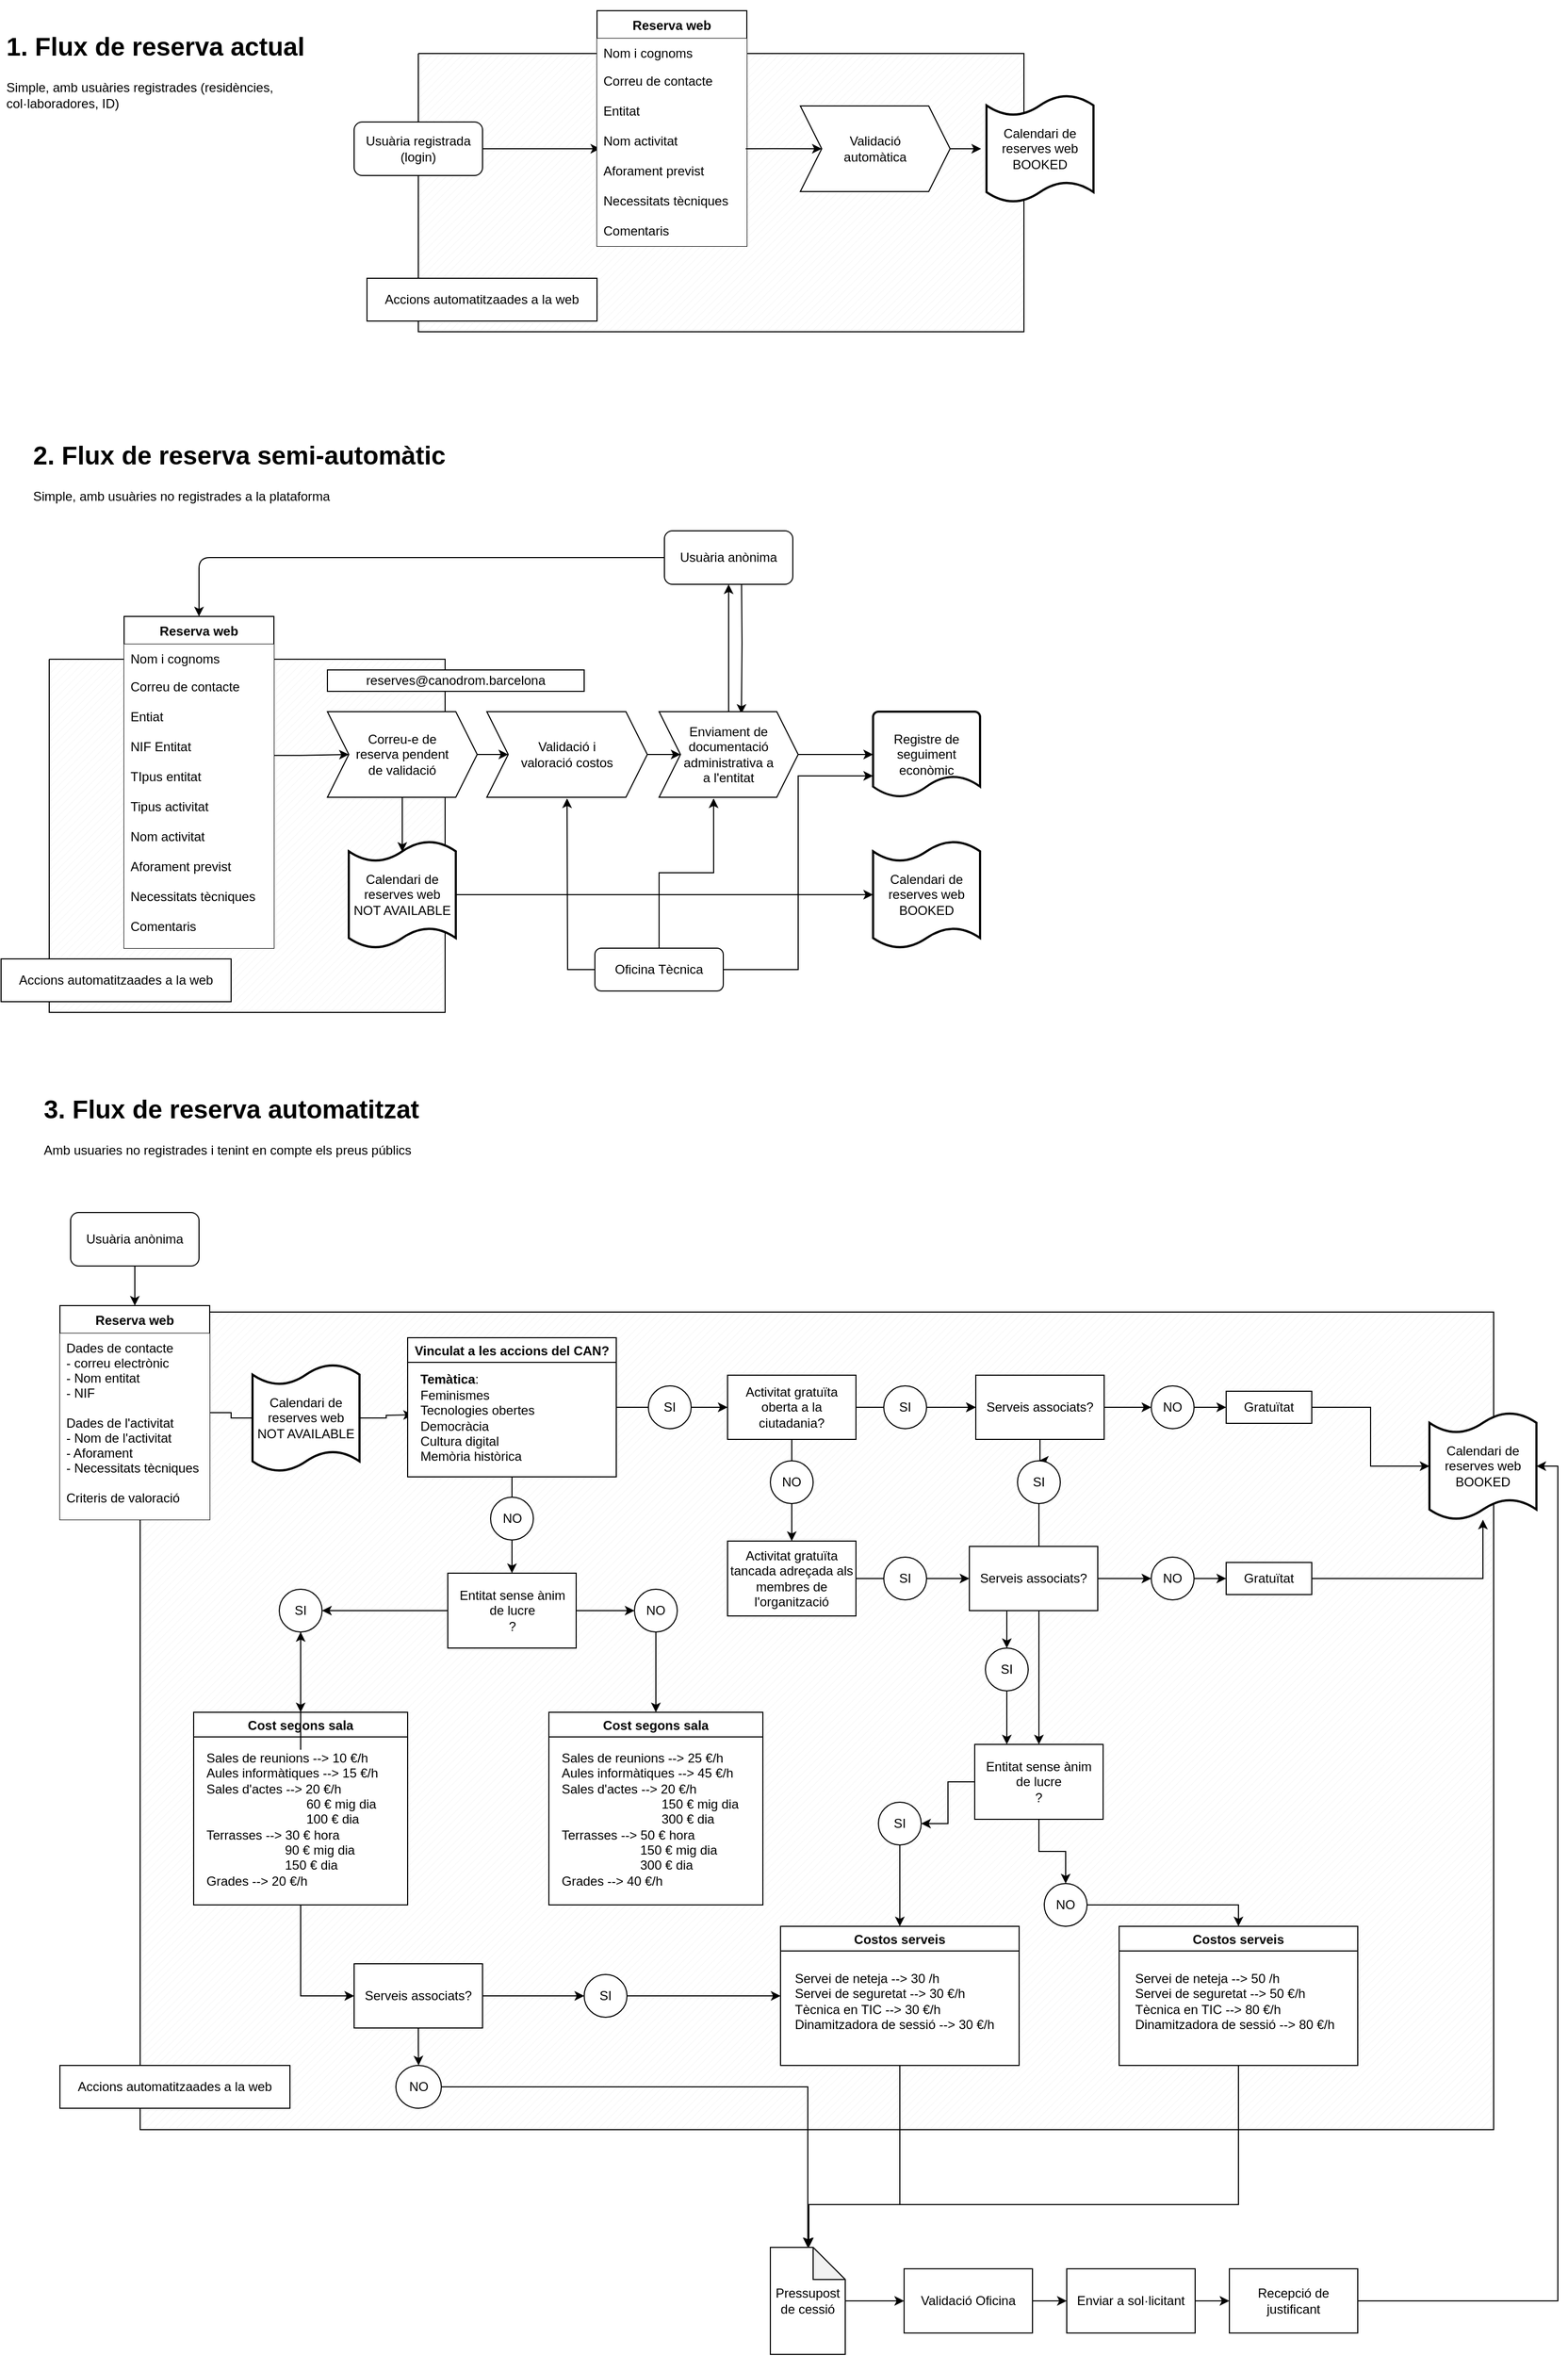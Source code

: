 <mxfile version="14.6.13" type="github">
  <diagram id="QWcHRJpWfeQXFMJefIEu" name="Page-1">
    <mxGraphModel dx="3098" dy="1171" grid="1" gridSize="10" guides="1" tooltips="1" connect="1" arrows="1" fold="1" page="1" pageScale="1" pageWidth="1169" pageHeight="827" math="0" shadow="0">
      <root>
        <mxCell id="0" />
        <mxCell id="1" parent="0" />
        <mxCell id="eaU4gPAbgvnITO38szU_-100" value="" style="verticalLabelPosition=bottom;verticalAlign=top;html=1;shape=mxgraph.basic.patternFillRect;fillStyle=diag;step=5;fillStrokeWidth=0.2;fillStrokeColor=#dddddd;" vertex="1" parent="1">
          <mxGeometry x="-620" y="1256" width="1265" height="764" as="geometry" />
        </mxCell>
        <mxCell id="eaU4gPAbgvnITO38szU_-101" value="Accions automatitzaades a la web" style="rounded=0;whiteSpace=wrap;html=1;fillColor=#ffffff;" vertex="1" parent="1">
          <mxGeometry x="-695" y="1960" width="215" height="40" as="geometry" />
        </mxCell>
        <mxCell id="AwSX1SjbMn1UK7kxIGxx-84" value="" style="verticalLabelPosition=bottom;verticalAlign=top;html=1;shape=mxgraph.basic.patternFillRect;fillStyle=diag;step=5;fillStrokeWidth=0.2;fillStrokeColor=#dddddd;" parent="1" vertex="1">
          <mxGeometry x="-360" y="80" width="566" height="260" as="geometry" />
        </mxCell>
        <mxCell id="AwSX1SjbMn1UK7kxIGxx-88" style="edgeStyle=orthogonalEdgeStyle;rounded=0;orthogonalLoop=1;jettySize=auto;html=1;exitX=0.5;exitY=1;exitDx=0;exitDy=0;entryX=0.098;entryY=0.875;entryDx=0;entryDy=0;entryPerimeter=0;" parent="1" source="AwSX1SjbMn1UK7kxIGxx-85" target="AwSX1SjbMn1UK7kxIGxx-84" edge="1">
          <mxGeometry relative="1" as="geometry" />
        </mxCell>
        <mxCell id="AwSX1SjbMn1UK7kxIGxx-85" value="Accions automatitzaades a la web" style="rounded=0;whiteSpace=wrap;html=1;fillColor=#ffffff;" parent="1" vertex="1">
          <mxGeometry x="-408" y="290" width="215" height="40" as="geometry" />
        </mxCell>
        <mxCell id="AwSX1SjbMn1UK7kxIGxx-80" value="" style="verticalLabelPosition=bottom;verticalAlign=top;html=1;shape=mxgraph.basic.patternFillRect;fillStyle=diag;step=5;fillStrokeWidth=0.2;fillStrokeColor=#dddddd;" parent="1" vertex="1">
          <mxGeometry x="-705" y="646" width="370" height="330" as="geometry" />
        </mxCell>
        <mxCell id="AwSX1SjbMn1UK7kxIGxx-3" value="&lt;h1&gt;2. Flux de reserva semi-automàtic&lt;br&gt;&lt;/h1&gt;&lt;div&gt;Simple, amb usuàries no registrades a la plataforma&lt;br&gt;&lt;/div&gt;" style="text;html=1;strokeColor=none;fillColor=none;spacing=5;spacingTop=-20;whiteSpace=wrap;overflow=hidden;rounded=0;" parent="1" vertex="1">
          <mxGeometry x="-725" y="436" width="435" height="120" as="geometry" />
        </mxCell>
        <mxCell id="AwSX1SjbMn1UK7kxIGxx-49" style="edgeStyle=orthogonalEdgeStyle;rounded=0;orthogonalLoop=1;jettySize=auto;html=1;entryX=0.592;entryY=0.025;entryDx=0;entryDy=0;entryPerimeter=0;" parent="1" target="AwSX1SjbMn1UK7kxIGxx-33" edge="1">
          <mxGeometry relative="1" as="geometry">
            <mxPoint x="-58" y="566" as="sourcePoint" />
          </mxGeometry>
        </mxCell>
        <mxCell id="AwSX1SjbMn1UK7kxIGxx-4" value="Usuària anònima" style="rounded=1;whiteSpace=wrap;html=1;" parent="1" vertex="1">
          <mxGeometry x="-130" y="526" width="120" height="50" as="geometry" />
        </mxCell>
        <mxCell id="AwSX1SjbMn1UK7kxIGxx-5" value="" style="endArrow=classic;html=1;exitX=0;exitY=0.5;exitDx=0;exitDy=0;" parent="1" source="AwSX1SjbMn1UK7kxIGxx-4" edge="1">
          <mxGeometry width="50" height="50" relative="1" as="geometry">
            <mxPoint x="-505" y="676" as="sourcePoint" />
            <mxPoint x="-565" y="606" as="targetPoint" />
            <Array as="points">
              <mxPoint x="-565" y="551" />
            </Array>
          </mxGeometry>
        </mxCell>
        <mxCell id="AwSX1SjbMn1UK7kxIGxx-9" value="Reserva web" style="swimlane;fontStyle=1;childLayout=stackLayout;horizontal=1;startSize=26;horizontalStack=0;resizeParent=1;resizeParentMax=0;resizeLast=0;collapsible=1;marginBottom=0;" parent="1" vertex="1">
          <mxGeometry x="-635" y="606" width="140" height="310" as="geometry" />
        </mxCell>
        <mxCell id="AwSX1SjbMn1UK7kxIGxx-10" value="Nom i cognoms" style="text;strokeColor=none;align=left;verticalAlign=top;spacingLeft=4;spacingRight=4;overflow=hidden;rotatable=0;points=[[0,0.5],[1,0.5]];portConstraint=eastwest;fillColor=#ffffff;" parent="AwSX1SjbMn1UK7kxIGxx-9" vertex="1">
          <mxGeometry y="26" width="140" height="26" as="geometry" />
        </mxCell>
        <mxCell id="AwSX1SjbMn1UK7kxIGxx-11" value="Correu de contacte&#xa;&#xa;Entiat&#xa;&#xa;NIF Entitat&#xa;&#xa;TIpus entitat&#xa;&#xa;Tipus activitat&#xa;&#xa;Nom activitat&#xa;&#xa;Aforament previst&#xa;&#xa;Necessitats tècniques&#xa;&#xa;Comentaris&#xa;" style="text;align=left;verticalAlign=top;spacingLeft=4;spacingRight=4;overflow=hidden;rotatable=0;points=[[0,0.5],[1,0.5]];portConstraint=eastwest;fillColor=#ffffff;" parent="AwSX1SjbMn1UK7kxIGxx-9" vertex="1">
          <mxGeometry y="52" width="140" height="258" as="geometry" />
        </mxCell>
        <mxCell id="AwSX1SjbMn1UK7kxIGxx-29" style="edgeStyle=orthogonalEdgeStyle;rounded=0;orthogonalLoop=1;jettySize=auto;html=1;exitX=1;exitY=0.5;exitDx=0;exitDy=0;entryX=0;entryY=0.5;entryDx=0;entryDy=0;" parent="1" source="AwSX1SjbMn1UK7kxIGxx-26" target="AwSX1SjbMn1UK7kxIGxx-28" edge="1">
          <mxGeometry relative="1" as="geometry" />
        </mxCell>
        <mxCell id="AwSX1SjbMn1UK7kxIGxx-74" style="edgeStyle=orthogonalEdgeStyle;rounded=0;orthogonalLoop=1;jettySize=auto;html=1;exitX=0.5;exitY=1;exitDx=0;exitDy=0;entryX=0.5;entryY=0.1;entryDx=0;entryDy=0;entryPerimeter=0;" parent="1" source="AwSX1SjbMn1UK7kxIGxx-26" target="AwSX1SjbMn1UK7kxIGxx-73" edge="1">
          <mxGeometry relative="1" as="geometry" />
        </mxCell>
        <mxCell id="AwSX1SjbMn1UK7kxIGxx-26" value="Correu-e de&lt;br&gt;&lt;div&gt; reserva pendent &lt;br&gt;&lt;/div&gt;&lt;div&gt;de validació&lt;/div&gt;" style="shape=step;perimeter=stepPerimeter;whiteSpace=wrap;html=1;fixedSize=1;" parent="1" vertex="1">
          <mxGeometry x="-445" y="695" width="140" height="80" as="geometry" />
        </mxCell>
        <mxCell id="AwSX1SjbMn1UK7kxIGxx-27" style="edgeStyle=orthogonalEdgeStyle;rounded=0;orthogonalLoop=1;jettySize=auto;html=1;exitX=1;exitY=0.302;exitDx=0;exitDy=0;exitPerimeter=0;" parent="1" source="AwSX1SjbMn1UK7kxIGxx-11" target="AwSX1SjbMn1UK7kxIGxx-26" edge="1">
          <mxGeometry relative="1" as="geometry">
            <mxPoint x="-495" y="826" as="sourcePoint" />
          </mxGeometry>
        </mxCell>
        <mxCell id="AwSX1SjbMn1UK7kxIGxx-34" style="edgeStyle=orthogonalEdgeStyle;rounded=0;orthogonalLoop=1;jettySize=auto;html=1;exitX=1;exitY=0.5;exitDx=0;exitDy=0;entryX=0;entryY=0.5;entryDx=0;entryDy=0;" parent="1" source="AwSX1SjbMn1UK7kxIGxx-28" target="AwSX1SjbMn1UK7kxIGxx-33" edge="1">
          <mxGeometry relative="1" as="geometry" />
        </mxCell>
        <mxCell id="AwSX1SjbMn1UK7kxIGxx-28" value="Validació i &lt;br&gt;valoració costos" style="shape=step;perimeter=stepPerimeter;whiteSpace=wrap;html=1;fixedSize=1;" parent="1" vertex="1">
          <mxGeometry x="-296" y="695" width="150" height="80" as="geometry" />
        </mxCell>
        <mxCell id="AwSX1SjbMn1UK7kxIGxx-32" style="edgeStyle=orthogonalEdgeStyle;rounded=0;orthogonalLoop=1;jettySize=auto;html=1;" parent="1" source="AwSX1SjbMn1UK7kxIGxx-31" edge="1">
          <mxGeometry relative="1" as="geometry">
            <mxPoint x="-221" y="776" as="targetPoint" />
          </mxGeometry>
        </mxCell>
        <mxCell id="AwSX1SjbMn1UK7kxIGxx-48" style="edgeStyle=orthogonalEdgeStyle;rounded=0;orthogonalLoop=1;jettySize=auto;html=1;exitX=0.5;exitY=0;exitDx=0;exitDy=0;entryX=0.392;entryY=1.013;entryDx=0;entryDy=0;entryPerimeter=0;" parent="1" source="AwSX1SjbMn1UK7kxIGxx-31" target="AwSX1SjbMn1UK7kxIGxx-33" edge="1">
          <mxGeometry relative="1" as="geometry" />
        </mxCell>
        <mxCell id="AwSX1SjbMn1UK7kxIGxx-78" style="edgeStyle=orthogonalEdgeStyle;rounded=0;orthogonalLoop=1;jettySize=auto;html=1;exitX=1;exitY=0.5;exitDx=0;exitDy=0;entryX=0;entryY=0.75;entryDx=0;entryDy=0;entryPerimeter=0;" parent="1" source="AwSX1SjbMn1UK7kxIGxx-31" target="AwSX1SjbMn1UK7kxIGxx-41" edge="1">
          <mxGeometry relative="1" as="geometry" />
        </mxCell>
        <mxCell id="AwSX1SjbMn1UK7kxIGxx-31" value="Oficina Tècnica" style="rounded=1;whiteSpace=wrap;html=1;" parent="1" vertex="1">
          <mxGeometry x="-195" y="916" width="120" height="40" as="geometry" />
        </mxCell>
        <mxCell id="AwSX1SjbMn1UK7kxIGxx-45" style="edgeStyle=orthogonalEdgeStyle;rounded=0;orthogonalLoop=1;jettySize=auto;html=1;exitX=1;exitY=0.5;exitDx=0;exitDy=0;" parent="1" source="AwSX1SjbMn1UK7kxIGxx-33" target="AwSX1SjbMn1UK7kxIGxx-41" edge="1">
          <mxGeometry relative="1" as="geometry" />
        </mxCell>
        <mxCell id="AwSX1SjbMn1UK7kxIGxx-47" style="edgeStyle=orthogonalEdgeStyle;rounded=0;orthogonalLoop=1;jettySize=auto;html=1;exitX=0.5;exitY=0;exitDx=0;exitDy=0;" parent="1" source="AwSX1SjbMn1UK7kxIGxx-33" target="AwSX1SjbMn1UK7kxIGxx-4" edge="1">
          <mxGeometry relative="1" as="geometry" />
        </mxCell>
        <mxCell id="AwSX1SjbMn1UK7kxIGxx-33" value="Enviament de documentació administrativa a&lt;br&gt;a l&#39;entitat" style="shape=step;perimeter=stepPerimeter;whiteSpace=wrap;html=1;fixedSize=1;" parent="1" vertex="1">
          <mxGeometry x="-135" y="695" width="130" height="80" as="geometry" />
        </mxCell>
        <mxCell id="AwSX1SjbMn1UK7kxIGxx-35" value="reserves@canodrom.barcelona" style="rounded=0;whiteSpace=wrap;html=1;" parent="1" vertex="1">
          <mxGeometry x="-445" y="656" width="240" height="20" as="geometry" />
        </mxCell>
        <mxCell id="AwSX1SjbMn1UK7kxIGxx-41" value="Registre de seguiment econòmic" style="strokeWidth=2;html=1;shape=mxgraph.flowchart.document2;whiteSpace=wrap;size=0.25;" parent="1" vertex="1">
          <mxGeometry x="65" y="695" width="100" height="80" as="geometry" />
        </mxCell>
        <mxCell id="AwSX1SjbMn1UK7kxIGxx-51" value="&lt;br&gt;&lt;h1&gt;1. Flux de reserva actual&lt;br&gt;&lt;/h1&gt;&lt;div&gt;Simple, amb usuàries registrades (residències, col·laboradores, ID)&lt;br&gt;&lt;/div&gt;" style="text;html=1;strokeColor=none;fillColor=none;spacing=5;spacingTop=-20;whiteSpace=wrap;overflow=hidden;rounded=0;" parent="1" vertex="1">
          <mxGeometry x="-750" y="40" width="300" height="120" as="geometry" />
        </mxCell>
        <mxCell id="AwSX1SjbMn1UK7kxIGxx-76" style="edgeStyle=orthogonalEdgeStyle;rounded=0;orthogonalLoop=1;jettySize=auto;html=1;entryX=0.021;entryY=0.458;entryDx=0;entryDy=0;entryPerimeter=0;" parent="1" source="AwSX1SjbMn1UK7kxIGxx-53" target="AwSX1SjbMn1UK7kxIGxx-57" edge="1">
          <mxGeometry relative="1" as="geometry" />
        </mxCell>
        <mxCell id="AwSX1SjbMn1UK7kxIGxx-53" value="Usuària registrada (login)" style="rounded=1;whiteSpace=wrap;html=1;" parent="1" vertex="1">
          <mxGeometry x="-420" y="144" width="120" height="50" as="geometry" />
        </mxCell>
        <mxCell id="AwSX1SjbMn1UK7kxIGxx-55" value="Reserva web" style="swimlane;fontStyle=1;childLayout=stackLayout;horizontal=1;startSize=26;horizontalStack=0;resizeParent=1;resizeParentMax=0;resizeLast=0;collapsible=1;marginBottom=0;" parent="1" vertex="1">
          <mxGeometry x="-193" y="40" width="140" height="220" as="geometry" />
        </mxCell>
        <mxCell id="AwSX1SjbMn1UK7kxIGxx-56" value="Nom i cognoms" style="text;strokeColor=none;align=left;verticalAlign=top;spacingLeft=4;spacingRight=4;overflow=hidden;rotatable=0;points=[[0,0.5],[1,0.5]];portConstraint=eastwest;fillColor=#ffffff;" parent="AwSX1SjbMn1UK7kxIGxx-55" vertex="1">
          <mxGeometry y="26" width="140" height="26" as="geometry" />
        </mxCell>
        <mxCell id="AwSX1SjbMn1UK7kxIGxx-57" value="Correu de contacte&#xa;&#xa;Entitat&#xa;&#xa;Nom activitat&#xa;&#xa;Aforament previst&#xa;&#xa;Necessitats tècniques&#xa;&#xa;Comentaris&#xa;" style="text;strokeColor=none;align=left;verticalAlign=top;spacingLeft=4;spacingRight=4;overflow=hidden;rotatable=0;points=[[0,0.5],[1,0.5]];portConstraint=eastwest;fillColor=#ffffff;" parent="AwSX1SjbMn1UK7kxIGxx-55" vertex="1">
          <mxGeometry y="52" width="140" height="168" as="geometry" />
        </mxCell>
        <mxCell id="AwSX1SjbMn1UK7kxIGxx-58" style="edgeStyle=orthogonalEdgeStyle;rounded=0;orthogonalLoop=1;jettySize=auto;html=1;exitX=1;exitY=0.5;exitDx=0;exitDy=0;entryX=0;entryY=0.5;entryDx=0;entryDy=0;" parent="1" source="AwSX1SjbMn1UK7kxIGxx-59" edge="1">
          <mxGeometry relative="1" as="geometry">
            <mxPoint x="166" y="169" as="targetPoint" />
          </mxGeometry>
        </mxCell>
        <mxCell id="AwSX1SjbMn1UK7kxIGxx-59" value="Validació &lt;br&gt;automàtica" style="shape=step;perimeter=stepPerimeter;whiteSpace=wrap;html=1;fixedSize=1;" parent="1" vertex="1">
          <mxGeometry x="-3" y="129" width="140" height="80" as="geometry" />
        </mxCell>
        <mxCell id="AwSX1SjbMn1UK7kxIGxx-60" style="edgeStyle=orthogonalEdgeStyle;rounded=0;orthogonalLoop=1;jettySize=auto;html=1;exitX=0.993;exitY=0.458;exitDx=0;exitDy=0;exitPerimeter=0;" parent="1" source="AwSX1SjbMn1UK7kxIGxx-57" target="AwSX1SjbMn1UK7kxIGxx-59" edge="1">
          <mxGeometry relative="1" as="geometry">
            <mxPoint x="-53" y="260" as="sourcePoint" />
          </mxGeometry>
        </mxCell>
        <mxCell id="AwSX1SjbMn1UK7kxIGxx-71" value="&lt;div&gt;Calendari de reserves web&lt;/div&gt;&lt;div&gt;BOOKED&lt;br&gt;&lt;/div&gt;" style="shape=tape;whiteSpace=wrap;html=1;strokeWidth=2;size=0.19" parent="1" vertex="1">
          <mxGeometry x="65" y="816" width="100" height="100" as="geometry" />
        </mxCell>
        <mxCell id="AwSX1SjbMn1UK7kxIGxx-81" style="edgeStyle=orthogonalEdgeStyle;rounded=0;orthogonalLoop=1;jettySize=auto;html=1;exitX=1;exitY=0.5;exitDx=0;exitDy=0;exitPerimeter=0;entryX=0;entryY=0.5;entryDx=0;entryDy=0;entryPerimeter=0;" parent="1" source="AwSX1SjbMn1UK7kxIGxx-73" target="AwSX1SjbMn1UK7kxIGxx-71" edge="1">
          <mxGeometry relative="1" as="geometry" />
        </mxCell>
        <mxCell id="AwSX1SjbMn1UK7kxIGxx-73" value="&lt;div&gt;Calendari de reserves web&lt;/div&gt;&lt;div&gt;NOT AVAILABLE&lt;br&gt;&lt;/div&gt;" style="shape=tape;whiteSpace=wrap;html=1;strokeWidth=2;size=0.19" parent="1" vertex="1">
          <mxGeometry x="-425" y="816" width="100" height="100" as="geometry" />
        </mxCell>
        <mxCell id="AwSX1SjbMn1UK7kxIGxx-75" value="&lt;div&gt;Calendari de reserves web&lt;/div&gt;&lt;div&gt;BOOKED&lt;br&gt;&lt;/div&gt;" style="shape=tape;whiteSpace=wrap;html=1;strokeWidth=2;size=0.19" parent="1" vertex="1">
          <mxGeometry x="171" y="119" width="100" height="100" as="geometry" />
        </mxCell>
        <mxCell id="AwSX1SjbMn1UK7kxIGxx-83" value="Accions automatitzaades a la web" style="rounded=0;whiteSpace=wrap;html=1;fillColor=#ffffff;" parent="1" vertex="1">
          <mxGeometry x="-750" y="926" width="215" height="40" as="geometry" />
        </mxCell>
        <mxCell id="AwSX1SjbMn1UK7kxIGxx-265" value="&lt;h1&gt;3. Flux de reserva automatitzat&lt;br&gt;&lt;/h1&gt;&lt;div&gt;Amb usuaries no registrades i tenint en compte els preus públics&lt;br&gt;&lt;/div&gt;" style="text;html=1;strokeColor=none;fillColor=none;spacing=5;spacingTop=-20;whiteSpace=wrap;overflow=hidden;rounded=0;" parent="1" vertex="1">
          <mxGeometry x="-715" y="1047" width="435" height="120" as="geometry" />
        </mxCell>
        <mxCell id="eaU4gPAbgvnITO38szU_-103" style="edgeStyle=orthogonalEdgeStyle;rounded=0;orthogonalLoop=1;jettySize=auto;html=1;entryX=0.5;entryY=0;entryDx=0;entryDy=0;" edge="1" parent="1" source="AwSX1SjbMn1UK7kxIGxx-267" target="AwSX1SjbMn1UK7kxIGxx-269">
          <mxGeometry relative="1" as="geometry" />
        </mxCell>
        <mxCell id="AwSX1SjbMn1UK7kxIGxx-267" value="Usuària anònima" style="rounded=1;whiteSpace=wrap;html=1;" parent="1" vertex="1">
          <mxGeometry x="-685" y="1163" width="120" height="50" as="geometry" />
        </mxCell>
        <mxCell id="eaU4gPAbgvnITO38szU_-9" style="edgeStyle=orthogonalEdgeStyle;rounded=0;orthogonalLoop=1;jettySize=auto;html=1;exitX=1;exitY=0.5;exitDx=0;exitDy=0;startArrow=none;" edge="1" parent="1" source="eaU4gPAbgvnITO38szU_-113">
          <mxGeometry relative="1" as="geometry">
            <mxPoint x="-365" y="1352" as="targetPoint" />
          </mxGeometry>
        </mxCell>
        <mxCell id="AwSX1SjbMn1UK7kxIGxx-269" value="Reserva web" style="swimlane;fontStyle=1;childLayout=stackLayout;horizontal=1;startSize=26;horizontalStack=0;resizeParent=1;resizeParentMax=0;resizeLast=0;collapsible=1;marginBottom=0;" parent="1" vertex="1">
          <mxGeometry x="-695" y="1250" width="140" height="200" as="geometry" />
        </mxCell>
        <mxCell id="AwSX1SjbMn1UK7kxIGxx-270" value="Dades de contacte&#xa;- correu electrònic&#xa;- Nom entitat&#xa;- NIF&#xa;&#xa;Dades de l&#39;activitat&#xa;- Nom de l&#39;activitat&#xa;- Aforament&#xa;- Necessitats tècniques&#xa;&#xa;Criteris de valoració&#xa;" style="text;strokeColor=none;align=left;verticalAlign=top;spacingLeft=4;spacingRight=4;overflow=hidden;rotatable=0;points=[[0,0.5],[1,0.5]];portConstraint=eastwest;fillColor=#ffffff;" parent="AwSX1SjbMn1UK7kxIGxx-269" vertex="1">
          <mxGeometry y="26" width="140" height="174" as="geometry" />
        </mxCell>
        <mxCell id="eaU4gPAbgvnITO38szU_-16" value="" style="edgeStyle=orthogonalEdgeStyle;rounded=0;orthogonalLoop=1;jettySize=auto;html=1;" edge="1" parent="1" source="eaU4gPAbgvnITO38szU_-4" target="eaU4gPAbgvnITO38szU_-8">
          <mxGeometry relative="1" as="geometry" />
        </mxCell>
        <mxCell id="eaU4gPAbgvnITO38szU_-30" value="" style="edgeStyle=orthogonalEdgeStyle;rounded=0;orthogonalLoop=1;jettySize=auto;html=1;" edge="1" parent="1" source="eaU4gPAbgvnITO38szU_-4" target="eaU4gPAbgvnITO38szU_-29">
          <mxGeometry relative="1" as="geometry" />
        </mxCell>
        <mxCell id="eaU4gPAbgvnITO38szU_-4" value="Vinculat a les accions del CAN?" style="swimlane;gradientColor=#ffffff;swimlaneFillColor=#ffffff;" vertex="1" parent="1">
          <mxGeometry x="-370" y="1280" width="195" height="130" as="geometry" />
        </mxCell>
        <mxCell id="eaU4gPAbgvnITO38szU_-5" value="&lt;div align=&quot;left&quot;&gt;&lt;b&gt;Temàtica&lt;/b&gt;:&lt;br&gt;Feminismes&lt;br&gt;Tecnologies obertes&lt;br&gt;Democràcia&lt;br&gt;Cultura digital&lt;br&gt;&lt;/div&gt;&lt;div align=&quot;left&quot;&gt;Memòria històrica&lt;/div&gt;" style="text;html=1;align=left;verticalAlign=middle;resizable=0;points=[];autosize=1;strokeColor=none;" vertex="1" parent="eaU4gPAbgvnITO38szU_-4">
          <mxGeometry x="10" y="30" width="120" height="90" as="geometry" />
        </mxCell>
        <mxCell id="eaU4gPAbgvnITO38szU_-7" value="SI" style="ellipse;whiteSpace=wrap;html=1;aspect=fixed;" vertex="1" parent="1">
          <mxGeometry x="-145" y="1325" width="40" height="40" as="geometry" />
        </mxCell>
        <mxCell id="eaU4gPAbgvnITO38szU_-25" value="" style="edgeStyle=orthogonalEdgeStyle;rounded=0;orthogonalLoop=1;jettySize=auto;html=1;" edge="1" parent="1" source="eaU4gPAbgvnITO38szU_-8" target="eaU4gPAbgvnITO38szU_-21">
          <mxGeometry relative="1" as="geometry" />
        </mxCell>
        <mxCell id="eaU4gPAbgvnITO38szU_-46" value="" style="edgeStyle=orthogonalEdgeStyle;rounded=0;orthogonalLoop=1;jettySize=auto;html=1;" edge="1" parent="1" source="eaU4gPAbgvnITO38szU_-8" target="eaU4gPAbgvnITO38szU_-41">
          <mxGeometry relative="1" as="geometry" />
        </mxCell>
        <mxCell id="eaU4gPAbgvnITO38szU_-8" value="Activitat gratuïta oberta a la ciutadania?" style="rounded=0;whiteSpace=wrap;html=1;" vertex="1" parent="1">
          <mxGeometry x="-71" y="1315" width="120" height="60" as="geometry" />
        </mxCell>
        <mxCell id="eaU4gPAbgvnITO38szU_-42" value="" style="edgeStyle=orthogonalEdgeStyle;rounded=0;orthogonalLoop=1;jettySize=auto;html=1;" edge="1" parent="1" source="eaU4gPAbgvnITO38szU_-12" target="eaU4gPAbgvnITO38szU_-41">
          <mxGeometry relative="1" as="geometry" />
        </mxCell>
        <mxCell id="eaU4gPAbgvnITO38szU_-12" value="SI" style="ellipse;whiteSpace=wrap;html=1;aspect=fixed;" vertex="1" parent="1">
          <mxGeometry x="75" y="1325" width="40" height="40" as="geometry" />
        </mxCell>
        <mxCell id="eaU4gPAbgvnITO38szU_-18" value="" style="edgeStyle=orthogonalEdgeStyle;rounded=0;orthogonalLoop=1;jettySize=auto;html=1;" edge="1" parent="1" source="eaU4gPAbgvnITO38szU_-13" target="eaU4gPAbgvnITO38szU_-17">
          <mxGeometry relative="1" as="geometry" />
        </mxCell>
        <mxCell id="eaU4gPAbgvnITO38szU_-13" value="Gratuïtat" style="rounded=0;whiteSpace=wrap;html=1;" vertex="1" parent="1">
          <mxGeometry x="395" y="1330" width="80" height="30" as="geometry" />
        </mxCell>
        <mxCell id="eaU4gPAbgvnITO38szU_-17" value="&lt;div&gt;Calendari de reserves web&lt;/div&gt;&lt;div&gt;BOOKED&lt;br&gt;&lt;/div&gt;" style="shape=tape;whiteSpace=wrap;html=1;strokeWidth=2;size=0.19" vertex="1" parent="1">
          <mxGeometry x="585" y="1350" width="100" height="100" as="geometry" />
        </mxCell>
        <mxCell id="eaU4gPAbgvnITO38szU_-19" value="NO" style="ellipse;whiteSpace=wrap;html=1;aspect=fixed;" vertex="1" parent="1">
          <mxGeometry x="-31" y="1395" width="40" height="40" as="geometry" />
        </mxCell>
        <mxCell id="eaU4gPAbgvnITO38szU_-21" value="Activitat gratuïta tancada adreçada als membres de l&#39;organització" style="rounded=0;whiteSpace=wrap;html=1;" vertex="1" parent="1">
          <mxGeometry x="-71" y="1470" width="120" height="70" as="geometry" />
        </mxCell>
        <mxCell id="eaU4gPAbgvnITO38szU_-57" value="" style="edgeStyle=orthogonalEdgeStyle;rounded=0;orthogonalLoop=1;jettySize=auto;html=1;" edge="1" parent="1" source="eaU4gPAbgvnITO38szU_-22" target="eaU4gPAbgvnITO38szU_-53">
          <mxGeometry relative="1" as="geometry" />
        </mxCell>
        <mxCell id="eaU4gPAbgvnITO38szU_-22" value="SI" style="ellipse;whiteSpace=wrap;html=1;aspect=fixed;" vertex="1" parent="1">
          <mxGeometry x="75" y="1485" width="40" height="40" as="geometry" />
        </mxCell>
        <mxCell id="eaU4gPAbgvnITO38szU_-24" value="" style="edgeStyle=orthogonalEdgeStyle;rounded=0;orthogonalLoop=1;jettySize=auto;html=1;endArrow=none;" edge="1" parent="1" source="eaU4gPAbgvnITO38szU_-21" target="eaU4gPAbgvnITO38szU_-22">
          <mxGeometry relative="1" as="geometry">
            <mxPoint x="49" y="1505" as="sourcePoint" />
            <mxPoint x="160" y="1505" as="targetPoint" />
          </mxGeometry>
        </mxCell>
        <mxCell id="eaU4gPAbgvnITO38szU_-27" value="NO" style="ellipse;whiteSpace=wrap;html=1;aspect=fixed;" vertex="1" parent="1">
          <mxGeometry x="-292.5" y="1429" width="40" height="40" as="geometry" />
        </mxCell>
        <mxCell id="eaU4gPAbgvnITO38szU_-65" style="edgeStyle=orthogonalEdgeStyle;rounded=0;orthogonalLoop=1;jettySize=auto;html=1;entryX=0;entryY=0.5;entryDx=0;entryDy=0;" edge="1" parent="1" source="eaU4gPAbgvnITO38szU_-28" target="eaU4gPAbgvnITO38szU_-64">
          <mxGeometry relative="1" as="geometry" />
        </mxCell>
        <mxCell id="eaU4gPAbgvnITO38szU_-28" value="Cost segons sala" style="swimlane;gradientColor=#ffffff;swimlaneFillColor=#ffffff;" vertex="1" parent="1">
          <mxGeometry x="-570" y="1630" width="200" height="180" as="geometry" />
        </mxCell>
        <mxCell id="eaU4gPAbgvnITO38szU_-32" value="&lt;div align=&quot;left&quot;&gt;Sales de reunions --&amp;gt; 10 €/h&lt;/div&gt;&lt;div align=&quot;left&quot;&gt;Aules informàtiques --&amp;gt; 15 €/h&lt;br&gt;&lt;/div&gt;&lt;div&gt;Sales d&#39;actes --&amp;gt; 20 €/h&lt;br&gt;&amp;nbsp;&amp;nbsp;&amp;nbsp;&amp;nbsp;&amp;nbsp;&amp;nbsp;&amp;nbsp;&amp;nbsp;&amp;nbsp;&amp;nbsp;&amp;nbsp;&amp;nbsp;&amp;nbsp;&amp;nbsp;&amp;nbsp;&amp;nbsp;&amp;nbsp;&amp;nbsp;&amp;nbsp;&amp;nbsp;&amp;nbsp;&amp;nbsp;&amp;nbsp;&amp;nbsp;&amp;nbsp;&amp;nbsp;&amp;nbsp; 60 € mig dia&lt;/div&gt;&lt;div&gt;&amp;nbsp; &amp;nbsp; &amp;nbsp; &amp;nbsp; &amp;nbsp; &amp;nbsp; &amp;nbsp; &amp;nbsp; &amp;nbsp; &amp;nbsp; &amp;nbsp; &amp;nbsp; &amp;nbsp; &amp;nbsp; 100 € dia &lt;br&gt;&lt;/div&gt;&lt;div&gt;Terrasses --&amp;gt; 30 € hora&lt;/div&gt;&lt;div&gt;&amp;nbsp;&amp;nbsp;&amp;nbsp;&amp;nbsp;&amp;nbsp;&amp;nbsp;&amp;nbsp;&amp;nbsp;&amp;nbsp;&amp;nbsp;&amp;nbsp;&amp;nbsp;&amp;nbsp;&amp;nbsp;&amp;nbsp;&amp;nbsp;&amp;nbsp;&amp;nbsp;&amp;nbsp;&amp;nbsp;&amp;nbsp; 90 € mig dia&lt;/div&gt;&lt;div&gt;&amp;nbsp;&amp;nbsp;&amp;nbsp;&amp;nbsp;&amp;nbsp;&amp;nbsp;&amp;nbsp;&amp;nbsp;&amp;nbsp;&amp;nbsp;&amp;nbsp;&amp;nbsp;&amp;nbsp;&amp;nbsp;&amp;nbsp;&amp;nbsp;&amp;nbsp;&amp;nbsp;&amp;nbsp;&amp;nbsp;&amp;nbsp; 150 € dia&lt;/div&gt;&lt;div&gt;Grades --&amp;gt; 20 €/h&lt;br&gt;&lt;/div&gt;" style="text;html=1;align=left;verticalAlign=middle;resizable=0;points=[];autosize=1;strokeColor=none;" vertex="1" parent="eaU4gPAbgvnITO38szU_-28">
          <mxGeometry x="10" y="35" width="180" height="130" as="geometry" />
        </mxCell>
        <mxCell id="eaU4gPAbgvnITO38szU_-33" style="edgeStyle=orthogonalEdgeStyle;rounded=0;orthogonalLoop=1;jettySize=auto;html=1;" edge="1" parent="1" source="eaU4gPAbgvnITO38szU_-29" target="eaU4gPAbgvnITO38szU_-31">
          <mxGeometry relative="1" as="geometry" />
        </mxCell>
        <mxCell id="eaU4gPAbgvnITO38szU_-29" value="&lt;div&gt;Entitat sense ànim &lt;br&gt;&lt;/div&gt;&lt;div&gt;de lucre&lt;/div&gt;?" style="rounded=0;whiteSpace=wrap;html=1;" vertex="1" parent="1">
          <mxGeometry x="-332.5" y="1500" width="120" height="70" as="geometry" />
        </mxCell>
        <mxCell id="eaU4gPAbgvnITO38szU_-39" value="" style="edgeStyle=orthogonalEdgeStyle;rounded=0;orthogonalLoop=1;jettySize=auto;html=1;" edge="1" parent="1" source="eaU4gPAbgvnITO38szU_-29" target="eaU4gPAbgvnITO38szU_-38">
          <mxGeometry relative="1" as="geometry" />
        </mxCell>
        <mxCell id="eaU4gPAbgvnITO38szU_-40" style="edgeStyle=orthogonalEdgeStyle;rounded=0;orthogonalLoop=1;jettySize=auto;html=1;" edge="1" parent="1" source="eaU4gPAbgvnITO38szU_-31" target="eaU4gPAbgvnITO38szU_-28">
          <mxGeometry relative="1" as="geometry" />
        </mxCell>
        <mxCell id="eaU4gPAbgvnITO38szU_-31" value="SI" style="ellipse;whiteSpace=wrap;html=1;aspect=fixed;" vertex="1" parent="1">
          <mxGeometry x="-490" y="1515" width="40" height="40" as="geometry" />
        </mxCell>
        <mxCell id="eaU4gPAbgvnITO38szU_-63" style="edgeStyle=orthogonalEdgeStyle;rounded=0;orthogonalLoop=1;jettySize=auto;html=1;entryX=0.5;entryY=0;entryDx=0;entryDy=0;" edge="1" parent="1" source="eaU4gPAbgvnITO38szU_-38" target="eaU4gPAbgvnITO38szU_-61">
          <mxGeometry relative="1" as="geometry" />
        </mxCell>
        <mxCell id="eaU4gPAbgvnITO38szU_-38" value="NO" style="ellipse;whiteSpace=wrap;html=1;aspect=fixed;" vertex="1" parent="1">
          <mxGeometry x="-158" y="1515" width="40" height="40" as="geometry" />
        </mxCell>
        <mxCell id="eaU4gPAbgvnITO38szU_-47" value="" style="edgeStyle=orthogonalEdgeStyle;rounded=0;orthogonalLoop=1;jettySize=auto;html=1;" edge="1" parent="1" source="eaU4gPAbgvnITO38szU_-41" target="eaU4gPAbgvnITO38szU_-43">
          <mxGeometry relative="1" as="geometry" />
        </mxCell>
        <mxCell id="eaU4gPAbgvnITO38szU_-49" value="" style="edgeStyle=orthogonalEdgeStyle;rounded=0;orthogonalLoop=1;jettySize=auto;html=1;" edge="1" parent="1" source="eaU4gPAbgvnITO38szU_-41" target="eaU4gPAbgvnITO38szU_-48">
          <mxGeometry relative="1" as="geometry" />
        </mxCell>
        <mxCell id="eaU4gPAbgvnITO38szU_-41" value="Serveis associats?" style="rounded=0;whiteSpace=wrap;html=1;" vertex="1" parent="1">
          <mxGeometry x="161" y="1315" width="120" height="60" as="geometry" />
        </mxCell>
        <mxCell id="eaU4gPAbgvnITO38szU_-45" value="" style="edgeStyle=orthogonalEdgeStyle;rounded=0;orthogonalLoop=1;jettySize=auto;html=1;" edge="1" parent="1" source="eaU4gPAbgvnITO38szU_-43" target="eaU4gPAbgvnITO38szU_-13">
          <mxGeometry relative="1" as="geometry" />
        </mxCell>
        <mxCell id="eaU4gPAbgvnITO38szU_-43" value="NO" style="ellipse;whiteSpace=wrap;html=1;aspect=fixed;" vertex="1" parent="1">
          <mxGeometry x="325" y="1325" width="40" height="40" as="geometry" />
        </mxCell>
        <mxCell id="eaU4gPAbgvnITO38szU_-76" style="edgeStyle=orthogonalEdgeStyle;rounded=0;orthogonalLoop=1;jettySize=auto;html=1;" edge="1" parent="1" source="eaU4gPAbgvnITO38szU_-48" target="eaU4gPAbgvnITO38szU_-74">
          <mxGeometry relative="1" as="geometry" />
        </mxCell>
        <mxCell id="eaU4gPAbgvnITO38szU_-48" value="SI" style="ellipse;whiteSpace=wrap;html=1;aspect=fixed;" vertex="1" parent="1">
          <mxGeometry x="200" y="1395" width="40" height="40" as="geometry" />
        </mxCell>
        <mxCell id="eaU4gPAbgvnITO38szU_-58" style="edgeStyle=orthogonalEdgeStyle;rounded=0;orthogonalLoop=1;jettySize=auto;html=1;" edge="1" parent="1" source="eaU4gPAbgvnITO38szU_-50" target="eaU4gPAbgvnITO38szU_-17">
          <mxGeometry relative="1" as="geometry" />
        </mxCell>
        <mxCell id="eaU4gPAbgvnITO38szU_-50" value="Gratuïtat" style="rounded=0;whiteSpace=wrap;html=1;" vertex="1" parent="1">
          <mxGeometry x="395" y="1490" width="80" height="30" as="geometry" />
        </mxCell>
        <mxCell id="eaU4gPAbgvnITO38szU_-51" value="" style="edgeStyle=orthogonalEdgeStyle;rounded=0;orthogonalLoop=1;jettySize=auto;html=1;" edge="1" parent="1" source="eaU4gPAbgvnITO38szU_-53" target="eaU4gPAbgvnITO38szU_-55">
          <mxGeometry relative="1" as="geometry" />
        </mxCell>
        <mxCell id="eaU4gPAbgvnITO38szU_-60" style="edgeStyle=orthogonalEdgeStyle;rounded=0;orthogonalLoop=1;jettySize=auto;html=1;entryX=0;entryY=0.5;entryDx=0;entryDy=0;exitX=0.25;exitY=1;exitDx=0;exitDy=0;" edge="1" parent="1" source="eaU4gPAbgvnITO38szU_-53" target="eaU4gPAbgvnITO38szU_-56">
          <mxGeometry relative="1" as="geometry" />
        </mxCell>
        <mxCell id="eaU4gPAbgvnITO38szU_-53" value="Serveis associats?" style="rounded=0;whiteSpace=wrap;html=1;" vertex="1" parent="1">
          <mxGeometry x="155" y="1475" width="120" height="60" as="geometry" />
        </mxCell>
        <mxCell id="eaU4gPAbgvnITO38szU_-54" value="" style="edgeStyle=orthogonalEdgeStyle;rounded=0;orthogonalLoop=1;jettySize=auto;html=1;" edge="1" parent="1" source="eaU4gPAbgvnITO38szU_-55" target="eaU4gPAbgvnITO38szU_-50">
          <mxGeometry relative="1" as="geometry" />
        </mxCell>
        <mxCell id="eaU4gPAbgvnITO38szU_-55" value="NO" style="ellipse;whiteSpace=wrap;html=1;aspect=fixed;" vertex="1" parent="1">
          <mxGeometry x="325" y="1485" width="40" height="40" as="geometry" />
        </mxCell>
        <mxCell id="eaU4gPAbgvnITO38szU_-75" style="edgeStyle=orthogonalEdgeStyle;rounded=0;orthogonalLoop=1;jettySize=auto;html=1;exitX=1;exitY=0.5;exitDx=0;exitDy=0;entryX=0.25;entryY=0;entryDx=0;entryDy=0;" edge="1" parent="1" source="eaU4gPAbgvnITO38szU_-56" target="eaU4gPAbgvnITO38szU_-74">
          <mxGeometry relative="1" as="geometry" />
        </mxCell>
        <mxCell id="eaU4gPAbgvnITO38szU_-56" value="SI" style="ellipse;whiteSpace=wrap;html=1;aspect=fixed;direction=south;" vertex="1" parent="1">
          <mxGeometry x="170" y="1570" width="40" height="40" as="geometry" />
        </mxCell>
        <mxCell id="eaU4gPAbgvnITO38szU_-61" value="Cost segons sala" style="swimlane;gradientColor=#ffffff;swimlaneFillColor=#ffffff;" vertex="1" parent="1">
          <mxGeometry x="-238" y="1630" width="200" height="180" as="geometry" />
        </mxCell>
        <mxCell id="eaU4gPAbgvnITO38szU_-62" value="&lt;div align=&quot;left&quot;&gt;Sales de reunions --&amp;gt; 25 €/h&lt;/div&gt;&lt;div align=&quot;left&quot;&gt;Aules informàtiques --&amp;gt; 45 €/h&lt;br&gt;&lt;/div&gt;&lt;div&gt;Sales d&#39;actes --&amp;gt; 20 €/h&lt;br&gt;&amp;nbsp;&amp;nbsp;&amp;nbsp;&amp;nbsp;&amp;nbsp;&amp;nbsp;&amp;nbsp;&amp;nbsp;&amp;nbsp;&amp;nbsp;&amp;nbsp;&amp;nbsp;&amp;nbsp;&amp;nbsp;&amp;nbsp;&amp;nbsp;&amp;nbsp;&amp;nbsp;&amp;nbsp;&amp;nbsp;&amp;nbsp;&amp;nbsp;&amp;nbsp;&amp;nbsp;&amp;nbsp;&amp;nbsp;&amp;nbsp; 150 € mig dia&lt;/div&gt;&lt;div&gt;&amp;nbsp; &amp;nbsp; &amp;nbsp; &amp;nbsp; &amp;nbsp; &amp;nbsp; &amp;nbsp; &amp;nbsp; &amp;nbsp; &amp;nbsp; &amp;nbsp; &amp;nbsp; &amp;nbsp; &amp;nbsp; 300 € dia &lt;br&gt;&lt;/div&gt;&lt;div&gt;Terrasses --&amp;gt; 50 € hora&lt;/div&gt;&lt;div&gt;&amp;nbsp;&amp;nbsp;&amp;nbsp;&amp;nbsp;&amp;nbsp;&amp;nbsp;&amp;nbsp;&amp;nbsp;&amp;nbsp;&amp;nbsp;&amp;nbsp;&amp;nbsp;&amp;nbsp;&amp;nbsp;&amp;nbsp;&amp;nbsp;&amp;nbsp;&amp;nbsp;&amp;nbsp;&amp;nbsp;&amp;nbsp; 150 € mig dia&lt;/div&gt;&lt;div&gt;&amp;nbsp;&amp;nbsp;&amp;nbsp;&amp;nbsp;&amp;nbsp;&amp;nbsp;&amp;nbsp;&amp;nbsp;&amp;nbsp;&amp;nbsp;&amp;nbsp;&amp;nbsp;&amp;nbsp;&amp;nbsp;&amp;nbsp;&amp;nbsp;&amp;nbsp;&amp;nbsp;&amp;nbsp;&amp;nbsp;&amp;nbsp; 300 € dia&lt;/div&gt;&lt;div&gt;Grades --&amp;gt; 40 €/h&lt;br&gt;&lt;/div&gt;" style="text;html=1;align=left;verticalAlign=middle;resizable=0;points=[];autosize=1;strokeColor=none;" vertex="1" parent="eaU4gPAbgvnITO38szU_-61">
          <mxGeometry x="10" y="35" width="180" height="130" as="geometry" />
        </mxCell>
        <mxCell id="eaU4gPAbgvnITO38szU_-68" value="" style="edgeStyle=orthogonalEdgeStyle;rounded=0;orthogonalLoop=1;jettySize=auto;html=1;" edge="1" parent="1" source="eaU4gPAbgvnITO38szU_-64" target="eaU4gPAbgvnITO38szU_-67">
          <mxGeometry relative="1" as="geometry" />
        </mxCell>
        <mxCell id="eaU4gPAbgvnITO38szU_-93" value="" style="edgeStyle=orthogonalEdgeStyle;rounded=0;orthogonalLoop=1;jettySize=auto;html=1;" edge="1" parent="1" source="eaU4gPAbgvnITO38szU_-64" target="eaU4gPAbgvnITO38szU_-92">
          <mxGeometry relative="1" as="geometry" />
        </mxCell>
        <mxCell id="eaU4gPAbgvnITO38szU_-64" value="Serveis associats?" style="rounded=0;whiteSpace=wrap;html=1;" vertex="1" parent="1">
          <mxGeometry x="-420" y="1865" width="120" height="60" as="geometry" />
        </mxCell>
        <mxCell id="eaU4gPAbgvnITO38szU_-79" style="edgeStyle=orthogonalEdgeStyle;rounded=0;orthogonalLoop=1;jettySize=auto;html=1;entryX=0;entryY=0.5;entryDx=0;entryDy=0;" edge="1" parent="1" source="eaU4gPAbgvnITO38szU_-67" target="eaU4gPAbgvnITO38szU_-72">
          <mxGeometry relative="1" as="geometry" />
        </mxCell>
        <mxCell id="eaU4gPAbgvnITO38szU_-67" value="SI" style="ellipse;whiteSpace=wrap;html=1;aspect=fixed;direction=south;" vertex="1" parent="1">
          <mxGeometry x="-205" y="1875" width="40" height="40" as="geometry" />
        </mxCell>
        <mxCell id="eaU4gPAbgvnITO38szU_-98" style="edgeStyle=orthogonalEdgeStyle;rounded=0;orthogonalLoop=1;jettySize=auto;html=1;entryX=0.5;entryY=0;entryDx=0;entryDy=0;entryPerimeter=0;" edge="1" parent="1" source="eaU4gPAbgvnITO38szU_-72" target="eaU4gPAbgvnITO38szU_-94">
          <mxGeometry relative="1" as="geometry">
            <Array as="points">
              <mxPoint x="90" y="2090" />
              <mxPoint x="4" y="2090" />
            </Array>
          </mxGeometry>
        </mxCell>
        <mxCell id="eaU4gPAbgvnITO38szU_-72" value="Costos serveis" style="swimlane;gradientColor=#ffffff;swimlaneFillColor=#ffffff;" vertex="1" parent="1">
          <mxGeometry x="-21.5" y="1830" width="223" height="130" as="geometry" />
        </mxCell>
        <mxCell id="eaU4gPAbgvnITO38szU_-81" value="&lt;div align=&quot;left&quot;&gt;Servei de neteja --&amp;gt; 30 /h&lt;/div&gt;&lt;div align=&quot;left&quot;&gt;Servei de seguretat --&amp;gt; 30 €/h&lt;/div&gt;&lt;div align=&quot;left&quot;&gt;Tècnica en TIC --&amp;gt; 30 €/h&lt;br&gt;Dinamitzadora de sessió --&amp;gt; 30 €/h&lt;br&gt;&lt;/div&gt;" style="text;html=1;align=left;verticalAlign=middle;resizable=0;points=[];autosize=1;strokeColor=none;" vertex="1" parent="eaU4gPAbgvnITO38szU_-72">
          <mxGeometry x="11.5" y="40" width="200" height="60" as="geometry" />
        </mxCell>
        <mxCell id="eaU4gPAbgvnITO38szU_-78" value="" style="edgeStyle=orthogonalEdgeStyle;rounded=0;orthogonalLoop=1;jettySize=auto;html=1;" edge="1" parent="1" source="eaU4gPAbgvnITO38szU_-74" target="eaU4gPAbgvnITO38szU_-77">
          <mxGeometry relative="1" as="geometry" />
        </mxCell>
        <mxCell id="eaU4gPAbgvnITO38szU_-83" value="" style="edgeStyle=orthogonalEdgeStyle;rounded=0;orthogonalLoop=1;jettySize=auto;html=1;" edge="1" parent="1" source="eaU4gPAbgvnITO38szU_-74" target="eaU4gPAbgvnITO38szU_-82">
          <mxGeometry relative="1" as="geometry" />
        </mxCell>
        <mxCell id="eaU4gPAbgvnITO38szU_-74" value="&lt;div&gt;Entitat sense ànim &lt;br&gt;&lt;/div&gt;&lt;div&gt;de lucre&lt;/div&gt;?" style="rounded=0;whiteSpace=wrap;html=1;" vertex="1" parent="1">
          <mxGeometry x="160" y="1660" width="120" height="70" as="geometry" />
        </mxCell>
        <mxCell id="eaU4gPAbgvnITO38szU_-80" style="edgeStyle=orthogonalEdgeStyle;rounded=0;orthogonalLoop=1;jettySize=auto;html=1;entryX=0.5;entryY=0;entryDx=0;entryDy=0;" edge="1" parent="1" source="eaU4gPAbgvnITO38szU_-77" target="eaU4gPAbgvnITO38szU_-72">
          <mxGeometry relative="1" as="geometry" />
        </mxCell>
        <mxCell id="eaU4gPAbgvnITO38szU_-77" value="SI" style="ellipse;whiteSpace=wrap;html=1;aspect=fixed;" vertex="1" parent="1">
          <mxGeometry x="70" y="1714" width="40" height="40" as="geometry" />
        </mxCell>
        <mxCell id="eaU4gPAbgvnITO38szU_-86" style="edgeStyle=orthogonalEdgeStyle;rounded=0;orthogonalLoop=1;jettySize=auto;html=1;entryX=0.5;entryY=0;entryDx=0;entryDy=0;" edge="1" parent="1" source="eaU4gPAbgvnITO38szU_-82" target="eaU4gPAbgvnITO38szU_-84">
          <mxGeometry relative="1" as="geometry" />
        </mxCell>
        <mxCell id="eaU4gPAbgvnITO38szU_-82" value="NO" style="ellipse;whiteSpace=wrap;html=1;aspect=fixed;" vertex="1" parent="1">
          <mxGeometry x="225" y="1790" width="40" height="40" as="geometry" />
        </mxCell>
        <mxCell id="eaU4gPAbgvnITO38szU_-99" style="edgeStyle=orthogonalEdgeStyle;rounded=0;orthogonalLoop=1;jettySize=auto;html=1;" edge="1" parent="1" source="eaU4gPAbgvnITO38szU_-84">
          <mxGeometry relative="1" as="geometry">
            <mxPoint x="5" y="2130" as="targetPoint" />
            <Array as="points">
              <mxPoint x="407" y="2090" />
              <mxPoint x="5" y="2090" />
            </Array>
          </mxGeometry>
        </mxCell>
        <mxCell id="eaU4gPAbgvnITO38szU_-84" value="Costos serveis" style="swimlane;gradientColor=#ffffff;swimlaneFillColor=#ffffff;" vertex="1" parent="1">
          <mxGeometry x="295" y="1830" width="223" height="130" as="geometry" />
        </mxCell>
        <mxCell id="eaU4gPAbgvnITO38szU_-85" value="&lt;div align=&quot;left&quot;&gt;Servei de neteja --&amp;gt; 50 /h&lt;/div&gt;&lt;div align=&quot;left&quot;&gt;Servei de seguretat --&amp;gt; 50 €/h&lt;/div&gt;&lt;div align=&quot;left&quot;&gt;Tècnica en TIC --&amp;gt; 80 €/h&lt;br&gt;Dinamitzadora de sessió --&amp;gt; 80 €/h&lt;br&gt;&lt;/div&gt;" style="text;html=1;align=left;verticalAlign=middle;resizable=0;points=[];autosize=1;strokeColor=none;fillColor=#ffffff;gradientColor=#ffffff;" vertex="1" parent="eaU4gPAbgvnITO38szU_-84">
          <mxGeometry x="13" y="40" width="200" height="60" as="geometry" />
        </mxCell>
        <mxCell id="eaU4gPAbgvnITO38szU_-95" style="edgeStyle=orthogonalEdgeStyle;rounded=0;orthogonalLoop=1;jettySize=auto;html=1;" edge="1" parent="1" source="eaU4gPAbgvnITO38szU_-92" target="eaU4gPAbgvnITO38szU_-94">
          <mxGeometry relative="1" as="geometry" />
        </mxCell>
        <mxCell id="eaU4gPAbgvnITO38szU_-92" value="NO" style="ellipse;whiteSpace=wrap;html=1;rounded=0;" vertex="1" parent="1">
          <mxGeometry x="-381" y="1960" width="42.5" height="40" as="geometry" />
        </mxCell>
        <mxCell id="eaU4gPAbgvnITO38szU_-106" value="" style="edgeStyle=orthogonalEdgeStyle;rounded=0;orthogonalLoop=1;jettySize=auto;html=1;" edge="1" parent="1" source="eaU4gPAbgvnITO38szU_-94" target="eaU4gPAbgvnITO38szU_-105">
          <mxGeometry relative="1" as="geometry" />
        </mxCell>
        <mxCell id="eaU4gPAbgvnITO38szU_-94" value="Pressupost de cessió" style="shape=note;whiteSpace=wrap;html=1;backgroundOutline=1;darkOpacity=0.05;" vertex="1" parent="1">
          <mxGeometry x="-31" y="2130" width="70" height="100" as="geometry" />
        </mxCell>
        <mxCell id="eaU4gPAbgvnITO38szU_-108" value="" style="edgeStyle=orthogonalEdgeStyle;rounded=0;orthogonalLoop=1;jettySize=auto;html=1;" edge="1" parent="1" source="eaU4gPAbgvnITO38szU_-105" target="eaU4gPAbgvnITO38szU_-107">
          <mxGeometry relative="1" as="geometry" />
        </mxCell>
        <mxCell id="eaU4gPAbgvnITO38szU_-105" value="Validació Oficina" style="whiteSpace=wrap;html=1;" vertex="1" parent="1">
          <mxGeometry x="94" y="2150" width="120" height="60" as="geometry" />
        </mxCell>
        <mxCell id="eaU4gPAbgvnITO38szU_-110" value="" style="edgeStyle=orthogonalEdgeStyle;rounded=0;orthogonalLoop=1;jettySize=auto;html=1;" edge="1" parent="1" source="eaU4gPAbgvnITO38szU_-107" target="eaU4gPAbgvnITO38szU_-109">
          <mxGeometry relative="1" as="geometry" />
        </mxCell>
        <mxCell id="eaU4gPAbgvnITO38szU_-107" value="Enviar a sol·licitant" style="whiteSpace=wrap;html=1;" vertex="1" parent="1">
          <mxGeometry x="246" y="2150" width="120" height="60" as="geometry" />
        </mxCell>
        <mxCell id="eaU4gPAbgvnITO38szU_-111" style="edgeStyle=orthogonalEdgeStyle;rounded=0;orthogonalLoop=1;jettySize=auto;html=1;entryX=1;entryY=0.5;entryDx=0;entryDy=0;entryPerimeter=0;" edge="1" parent="1" source="eaU4gPAbgvnITO38szU_-109" target="eaU4gPAbgvnITO38szU_-17">
          <mxGeometry relative="1" as="geometry" />
        </mxCell>
        <mxCell id="eaU4gPAbgvnITO38szU_-109" value="Recepció de justificant" style="whiteSpace=wrap;html=1;" vertex="1" parent="1">
          <mxGeometry x="398" y="2150" width="120" height="60" as="geometry" />
        </mxCell>
        <mxCell id="eaU4gPAbgvnITO38szU_-112" value="" style="edgeStyle=orthogonalEdgeStyle;rounded=0;orthogonalLoop=1;jettySize=auto;html=1;" edge="1" parent="1" source="eaU4gPAbgvnITO38szU_-32" target="eaU4gPAbgvnITO38szU_-31">
          <mxGeometry relative="1" as="geometry" />
        </mxCell>
        <mxCell id="eaU4gPAbgvnITO38szU_-113" value="&lt;div&gt;Calendari de reserves web&lt;/div&gt;&lt;div&gt;NOT AVAILABLE&lt;br&gt;&lt;/div&gt;" style="shape=tape;whiteSpace=wrap;html=1;strokeWidth=2;size=0.19" vertex="1" parent="1">
          <mxGeometry x="-515" y="1305" width="100" height="100" as="geometry" />
        </mxCell>
        <mxCell id="eaU4gPAbgvnITO38szU_-114" value="" style="edgeStyle=orthogonalEdgeStyle;rounded=0;orthogonalLoop=1;jettySize=auto;html=1;exitX=1;exitY=0.5;exitDx=0;exitDy=0;endArrow=none;" edge="1" parent="1" source="AwSX1SjbMn1UK7kxIGxx-269" target="eaU4gPAbgvnITO38szU_-113">
          <mxGeometry relative="1" as="geometry">
            <mxPoint x="-365" y="1352" as="targetPoint" />
            <mxPoint x="-555" y="1350" as="sourcePoint" />
          </mxGeometry>
        </mxCell>
      </root>
    </mxGraphModel>
  </diagram>
</mxfile>
